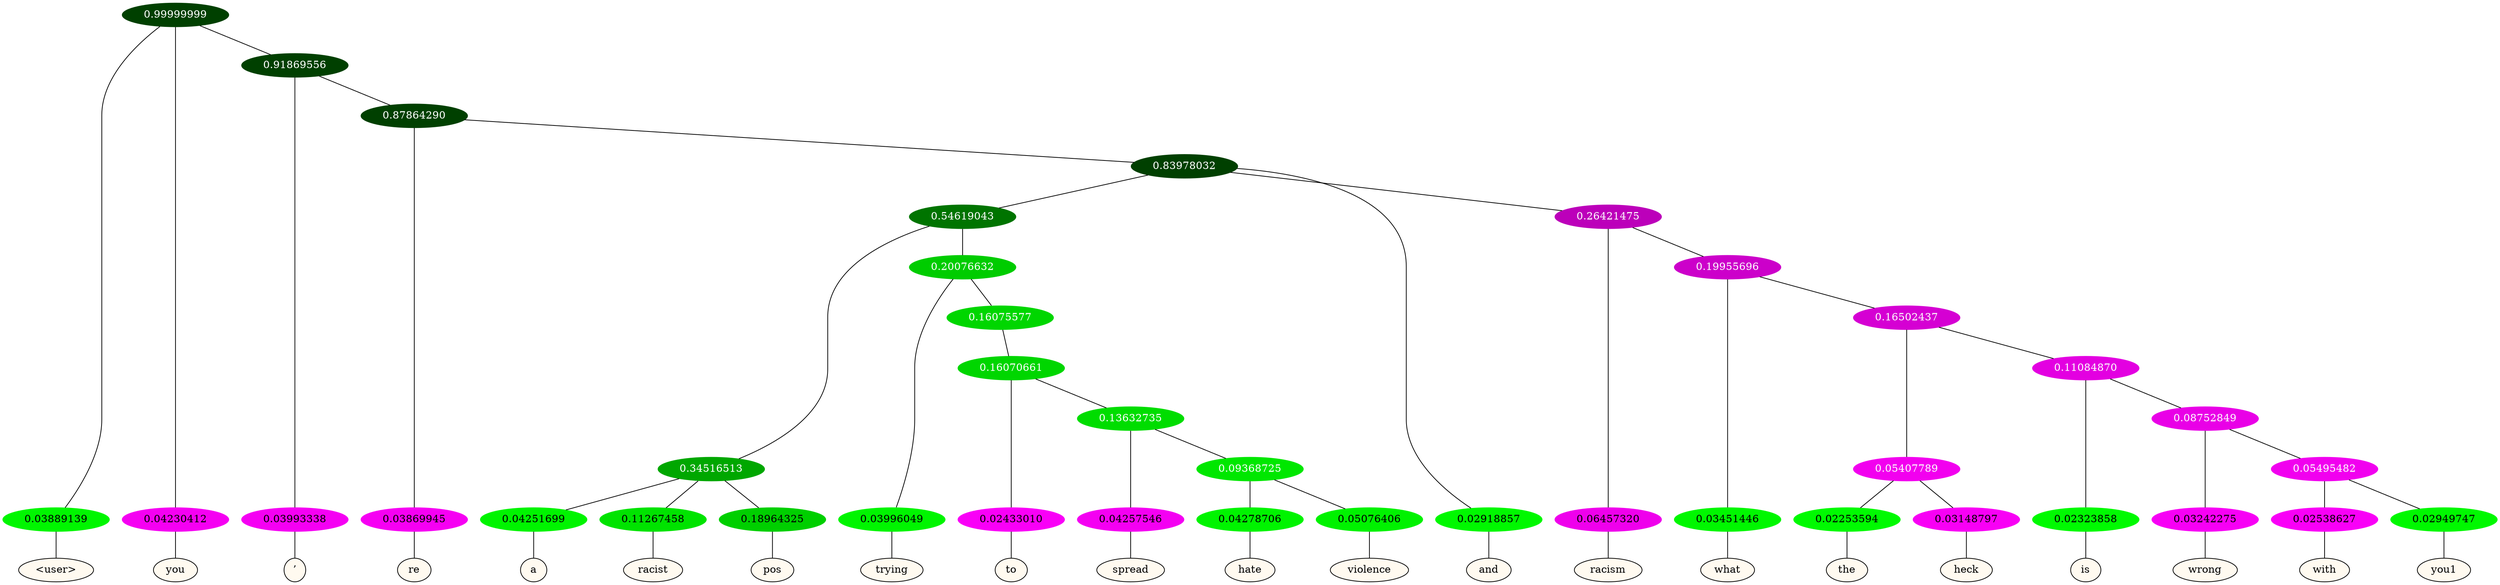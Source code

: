 graph {
	node [format=png height=0.15 nodesep=0.001 ordering=out overlap=prism overlap_scaling=0.01 ranksep=0.001 ratio=0.2 style=filled width=0.15]
	{
		rank=same
		a_w_1 [label="\<user\>" color=black fillcolor=floralwhite style="filled,solid"]
		a_w_2 [label=you color=black fillcolor=floralwhite style="filled,solid"]
		a_w_4 [label="’" color=black fillcolor=floralwhite style="filled,solid"]
		a_w_6 [label=re color=black fillcolor=floralwhite style="filled,solid"]
		a_w_15 [label=a color=black fillcolor=floralwhite style="filled,solid"]
		a_w_16 [label=racist color=black fillcolor=floralwhite style="filled,solid"]
		a_w_17 [label=pos color=black fillcolor=floralwhite style="filled,solid"]
		a_w_18 [label=trying color=black fillcolor=floralwhite style="filled,solid"]
		a_w_25 [label=to color=black fillcolor=floralwhite style="filled,solid"]
		a_w_31 [label=spread color=black fillcolor=floralwhite style="filled,solid"]
		a_w_35 [label=hate color=black fillcolor=floralwhite style="filled,solid"]
		a_w_36 [label=violence color=black fillcolor=floralwhite style="filled,solid"]
		a_w_9 [label=and color=black fillcolor=floralwhite style="filled,solid"]
		a_w_13 [label=racism color=black fillcolor=floralwhite style="filled,solid"]
		a_w_20 [label=what color=black fillcolor=floralwhite style="filled,solid"]
		a_w_27 [label=the color=black fillcolor=floralwhite style="filled,solid"]
		a_w_28 [label=heck color=black fillcolor=floralwhite style="filled,solid"]
		a_w_29 [label=is color=black fillcolor=floralwhite style="filled,solid"]
		a_w_33 [label=wrong color=black fillcolor=floralwhite style="filled,solid"]
		a_w_37 [label=with color=black fillcolor=floralwhite style="filled,solid"]
		a_w_38 [label=you1 color=black fillcolor=floralwhite style="filled,solid"]
	}
	a_n_1 -- a_w_1
	a_n_2 -- a_w_2
	a_n_4 -- a_w_4
	a_n_6 -- a_w_6
	a_n_15 -- a_w_15
	a_n_16 -- a_w_16
	a_n_17 -- a_w_17
	a_n_18 -- a_w_18
	a_n_25 -- a_w_25
	a_n_31 -- a_w_31
	a_n_35 -- a_w_35
	a_n_36 -- a_w_36
	a_n_9 -- a_w_9
	a_n_13 -- a_w_13
	a_n_20 -- a_w_20
	a_n_27 -- a_w_27
	a_n_28 -- a_w_28
	a_n_29 -- a_w_29
	a_n_33 -- a_w_33
	a_n_37 -- a_w_37
	a_n_38 -- a_w_38
	{
		rank=same
		a_n_1 [label=0.03889139 color="0.334 1.000 0.961" fontcolor=black]
		a_n_2 [label=0.04230412 color="0.835 1.000 0.958" fontcolor=black]
		a_n_4 [label=0.03993338 color="0.835 1.000 0.960" fontcolor=black]
		a_n_6 [label=0.03869945 color="0.835 1.000 0.961" fontcolor=black]
		a_n_15 [label=0.04251699 color="0.334 1.000 0.957" fontcolor=black]
		a_n_16 [label=0.11267458 color="0.334 1.000 0.887" fontcolor=black]
		a_n_17 [label=0.18964325 color="0.334 1.000 0.810" fontcolor=black]
		a_n_18 [label=0.03996049 color="0.334 1.000 0.960" fontcolor=black]
		a_n_25 [label=0.02433010 color="0.835 1.000 0.976" fontcolor=black]
		a_n_31 [label=0.04257546 color="0.835 1.000 0.957" fontcolor=black]
		a_n_35 [label=0.04278706 color="0.334 1.000 0.957" fontcolor=black]
		a_n_36 [label=0.05076406 color="0.334 1.000 0.949" fontcolor=black]
		a_n_9 [label=0.02918857 color="0.334 1.000 0.971" fontcolor=black]
		a_n_13 [label=0.06457320 color="0.835 1.000 0.935" fontcolor=black]
		a_n_20 [label=0.03451446 color="0.334 1.000 0.965" fontcolor=black]
		a_n_27 [label=0.02253594 color="0.334 1.000 0.977" fontcolor=black]
		a_n_28 [label=0.03148797 color="0.835 1.000 0.969" fontcolor=black]
		a_n_29 [label=0.02323858 color="0.334 1.000 0.977" fontcolor=black]
		a_n_33 [label=0.03242275 color="0.835 1.000 0.968" fontcolor=black]
		a_n_37 [label=0.02538627 color="0.835 1.000 0.975" fontcolor=black]
		a_n_38 [label=0.02949747 color="0.334 1.000 0.971" fontcolor=black]
	}
	a_n_0 [label=0.99999999 color="0.334 1.000 0.250" fontcolor=grey99]
	a_n_0 -- a_n_1
	a_n_0 -- a_n_2
	a_n_3 [label=0.91869556 color="0.334 1.000 0.250" fontcolor=grey99]
	a_n_0 -- a_n_3
	a_n_3 -- a_n_4
	a_n_5 [label=0.87864290 color="0.334 1.000 0.250" fontcolor=grey99]
	a_n_3 -- a_n_5
	a_n_5 -- a_n_6
	a_n_7 [label=0.83978032 color="0.334 1.000 0.250" fontcolor=grey99]
	a_n_5 -- a_n_7
	a_n_8 [label=0.54619043 color="0.334 1.000 0.454" fontcolor=grey99]
	a_n_7 -- a_n_8
	a_n_7 -- a_n_9
	a_n_10 [label=0.26421475 color="0.835 1.000 0.736" fontcolor=grey99]
	a_n_7 -- a_n_10
	a_n_11 [label=0.34516513 color="0.334 1.000 0.655" fontcolor=grey99]
	a_n_8 -- a_n_11
	a_n_12 [label=0.20076632 color="0.334 1.000 0.799" fontcolor=grey99]
	a_n_8 -- a_n_12
	a_n_10 -- a_n_13
	a_n_14 [label=0.19955696 color="0.835 1.000 0.800" fontcolor=grey99]
	a_n_10 -- a_n_14
	a_n_11 -- a_n_15
	a_n_11 -- a_n_16
	a_n_11 -- a_n_17
	a_n_12 -- a_n_18
	a_n_19 [label=0.16075577 color="0.334 1.000 0.839" fontcolor=grey99]
	a_n_12 -- a_n_19
	a_n_14 -- a_n_20
	a_n_21 [label=0.16502437 color="0.835 1.000 0.835" fontcolor=grey99]
	a_n_14 -- a_n_21
	a_n_22 [label=0.16070661 color="0.334 1.000 0.839" fontcolor=grey99]
	a_n_19 -- a_n_22
	a_n_23 [label=0.05407789 color="0.835 1.000 0.946" fontcolor=grey99]
	a_n_21 -- a_n_23
	a_n_24 [label=0.11084870 color="0.835 1.000 0.889" fontcolor=grey99]
	a_n_21 -- a_n_24
	a_n_22 -- a_n_25
	a_n_26 [label=0.13632735 color="0.334 1.000 0.864" fontcolor=grey99]
	a_n_22 -- a_n_26
	a_n_23 -- a_n_27
	a_n_23 -- a_n_28
	a_n_24 -- a_n_29
	a_n_30 [label=0.08752849 color="0.835 1.000 0.912" fontcolor=grey99]
	a_n_24 -- a_n_30
	a_n_26 -- a_n_31
	a_n_32 [label=0.09368725 color="0.334 1.000 0.906" fontcolor=grey99]
	a_n_26 -- a_n_32
	a_n_30 -- a_n_33
	a_n_34 [label=0.05495482 color="0.835 1.000 0.945" fontcolor=grey99]
	a_n_30 -- a_n_34
	a_n_32 -- a_n_35
	a_n_32 -- a_n_36
	a_n_34 -- a_n_37
	a_n_34 -- a_n_38
}
